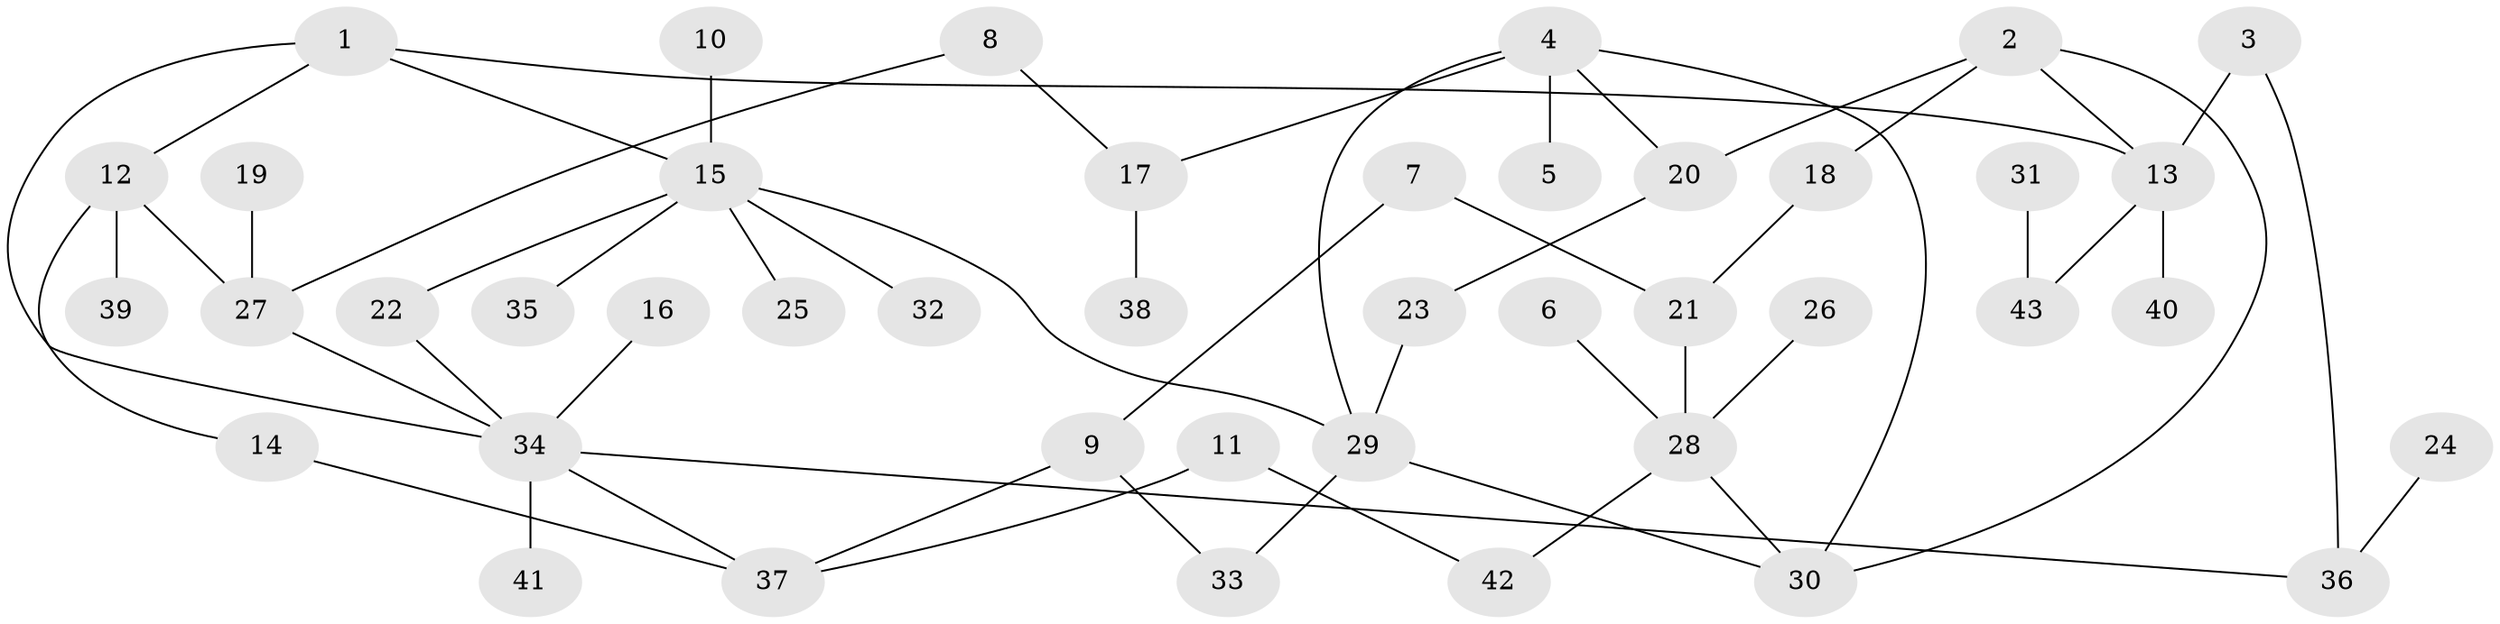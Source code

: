 // original degree distribution, {6: 0.011764705882352941, 7: 0.011764705882352941, 4: 0.12941176470588237, 5: 0.03529411764705882, 1: 0.32941176470588235, 3: 0.18823529411764706, 2: 0.29411764705882354}
// Generated by graph-tools (version 1.1) at 2025/49/03/09/25 03:49:24]
// undirected, 43 vertices, 55 edges
graph export_dot {
graph [start="1"]
  node [color=gray90,style=filled];
  1;
  2;
  3;
  4;
  5;
  6;
  7;
  8;
  9;
  10;
  11;
  12;
  13;
  14;
  15;
  16;
  17;
  18;
  19;
  20;
  21;
  22;
  23;
  24;
  25;
  26;
  27;
  28;
  29;
  30;
  31;
  32;
  33;
  34;
  35;
  36;
  37;
  38;
  39;
  40;
  41;
  42;
  43;
  1 -- 12 [weight=1.0];
  1 -- 13 [weight=1.0];
  1 -- 15 [weight=1.0];
  1 -- 34 [weight=1.0];
  2 -- 13 [weight=1.0];
  2 -- 18 [weight=1.0];
  2 -- 20 [weight=1.0];
  2 -- 30 [weight=1.0];
  3 -- 13 [weight=1.0];
  3 -- 36 [weight=1.0];
  4 -- 5 [weight=1.0];
  4 -- 17 [weight=1.0];
  4 -- 20 [weight=1.0];
  4 -- 29 [weight=1.0];
  4 -- 30 [weight=1.0];
  6 -- 28 [weight=1.0];
  7 -- 9 [weight=1.0];
  7 -- 21 [weight=1.0];
  8 -- 17 [weight=1.0];
  8 -- 27 [weight=1.0];
  9 -- 33 [weight=1.0];
  9 -- 37 [weight=1.0];
  10 -- 15 [weight=1.0];
  11 -- 37 [weight=1.0];
  11 -- 42 [weight=1.0];
  12 -- 14 [weight=1.0];
  12 -- 27 [weight=1.0];
  12 -- 39 [weight=1.0];
  13 -- 40 [weight=1.0];
  13 -- 43 [weight=1.0];
  14 -- 37 [weight=1.0];
  15 -- 22 [weight=1.0];
  15 -- 25 [weight=1.0];
  15 -- 29 [weight=1.0];
  15 -- 32 [weight=1.0];
  15 -- 35 [weight=1.0];
  16 -- 34 [weight=1.0];
  17 -- 38 [weight=1.0];
  18 -- 21 [weight=1.0];
  19 -- 27 [weight=2.0];
  20 -- 23 [weight=1.0];
  21 -- 28 [weight=1.0];
  22 -- 34 [weight=1.0];
  23 -- 29 [weight=1.0];
  24 -- 36 [weight=1.0];
  26 -- 28 [weight=1.0];
  27 -- 34 [weight=1.0];
  28 -- 30 [weight=1.0];
  28 -- 42 [weight=1.0];
  29 -- 30 [weight=1.0];
  29 -- 33 [weight=1.0];
  31 -- 43 [weight=1.0];
  34 -- 36 [weight=1.0];
  34 -- 37 [weight=1.0];
  34 -- 41 [weight=1.0];
}
